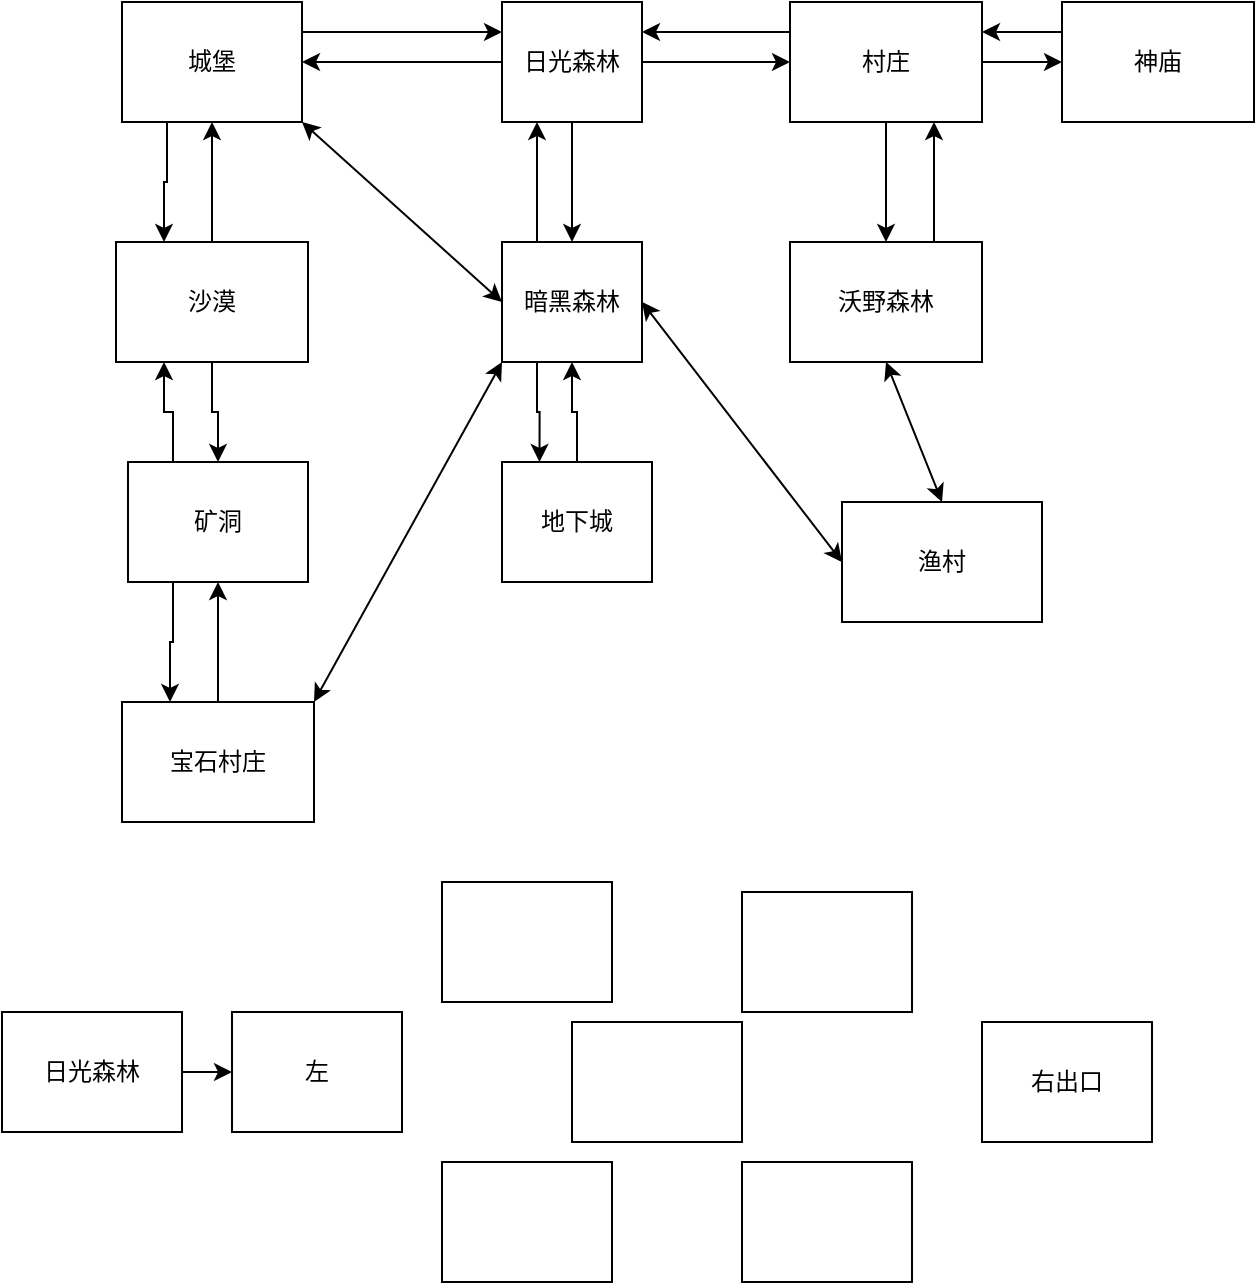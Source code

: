 <mxfile version="24.7.6">
  <diagram name="第 1 页" id="LFHssGBXxrpxccIK7vh7">
    <mxGraphModel dx="1221" dy="759" grid="1" gridSize="10" guides="1" tooltips="1" connect="1" arrows="1" fold="1" page="1" pageScale="1" pageWidth="827" pageHeight="1169" math="0" shadow="0">
      <root>
        <mxCell id="0" />
        <mxCell id="1" parent="0" />
        <mxCell id="IFA1A1LFFcSrFGcqCqc3-12" style="edgeStyle=orthogonalEdgeStyle;rounded=0;orthogonalLoop=1;jettySize=auto;html=1;exitX=1;exitY=0.25;exitDx=0;exitDy=0;entryX=0;entryY=0.25;entryDx=0;entryDy=0;" edge="1" parent="1" source="StSegn_1QiAgL7YTkrJC-1" target="IFA1A1LFFcSrFGcqCqc3-2">
          <mxGeometry relative="1" as="geometry" />
        </mxCell>
        <mxCell id="IFA1A1LFFcSrFGcqCqc3-24" style="edgeStyle=orthogonalEdgeStyle;rounded=0;orthogonalLoop=1;jettySize=auto;html=1;exitX=0.25;exitY=1;exitDx=0;exitDy=0;entryX=0.25;entryY=0;entryDx=0;entryDy=0;" edge="1" parent="1" source="StSegn_1QiAgL7YTkrJC-1" target="IFA1A1LFFcSrFGcqCqc3-6">
          <mxGeometry relative="1" as="geometry" />
        </mxCell>
        <mxCell id="StSegn_1QiAgL7YTkrJC-1" value="城堡" style="rounded=0;whiteSpace=wrap;html=1;" parent="1" vertex="1">
          <mxGeometry x="80" y="50" width="90" height="60" as="geometry" />
        </mxCell>
        <mxCell id="IFA1A1LFFcSrFGcqCqc3-14" style="edgeStyle=orthogonalEdgeStyle;rounded=0;orthogonalLoop=1;jettySize=auto;html=1;exitX=0;exitY=0.25;exitDx=0;exitDy=0;entryX=1;entryY=0.25;entryDx=0;entryDy=0;" edge="1" parent="1" source="IFA1A1LFFcSrFGcqCqc3-1" target="IFA1A1LFFcSrFGcqCqc3-2">
          <mxGeometry relative="1" as="geometry" />
        </mxCell>
        <mxCell id="IFA1A1LFFcSrFGcqCqc3-15" value="" style="edgeStyle=orthogonalEdgeStyle;rounded=0;orthogonalLoop=1;jettySize=auto;html=1;" edge="1" parent="1" source="IFA1A1LFFcSrFGcqCqc3-1" target="IFA1A1LFFcSrFGcqCqc3-4">
          <mxGeometry relative="1" as="geometry" />
        </mxCell>
        <mxCell id="IFA1A1LFFcSrFGcqCqc3-32" value="" style="edgeStyle=orthogonalEdgeStyle;rounded=0;orthogonalLoop=1;jettySize=auto;html=1;" edge="1" parent="1" source="IFA1A1LFFcSrFGcqCqc3-1" target="IFA1A1LFFcSrFGcqCqc3-29">
          <mxGeometry relative="1" as="geometry" />
        </mxCell>
        <mxCell id="IFA1A1LFFcSrFGcqCqc3-1" value="村庄" style="rounded=0;whiteSpace=wrap;html=1;" vertex="1" parent="1">
          <mxGeometry x="414" y="50" width="96" height="60" as="geometry" />
        </mxCell>
        <mxCell id="IFA1A1LFFcSrFGcqCqc3-11" style="edgeStyle=orthogonalEdgeStyle;rounded=0;orthogonalLoop=1;jettySize=auto;html=1;entryX=1;entryY=0.5;entryDx=0;entryDy=0;" edge="1" parent="1" source="IFA1A1LFFcSrFGcqCqc3-2" target="StSegn_1QiAgL7YTkrJC-1">
          <mxGeometry relative="1" as="geometry" />
        </mxCell>
        <mxCell id="IFA1A1LFFcSrFGcqCqc3-13" value="" style="edgeStyle=orthogonalEdgeStyle;rounded=0;orthogonalLoop=1;jettySize=auto;html=1;" edge="1" parent="1" source="IFA1A1LFFcSrFGcqCqc3-2" target="IFA1A1LFFcSrFGcqCqc3-1">
          <mxGeometry relative="1" as="geometry" />
        </mxCell>
        <mxCell id="IFA1A1LFFcSrFGcqCqc3-19" value="" style="edgeStyle=orthogonalEdgeStyle;rounded=0;orthogonalLoop=1;jettySize=auto;html=1;" edge="1" parent="1" source="IFA1A1LFFcSrFGcqCqc3-2" target="IFA1A1LFFcSrFGcqCqc3-5">
          <mxGeometry relative="1" as="geometry" />
        </mxCell>
        <mxCell id="IFA1A1LFFcSrFGcqCqc3-2" value="日光森林" style="rounded=0;whiteSpace=wrap;html=1;" vertex="1" parent="1">
          <mxGeometry x="270" y="50" width="70" height="60" as="geometry" />
        </mxCell>
        <mxCell id="IFA1A1LFFcSrFGcqCqc3-21" value="" style="edgeStyle=orthogonalEdgeStyle;rounded=0;orthogonalLoop=1;jettySize=auto;html=1;" edge="1" parent="1" source="IFA1A1LFFcSrFGcqCqc3-3" target="IFA1A1LFFcSrFGcqCqc3-5">
          <mxGeometry relative="1" as="geometry" />
        </mxCell>
        <mxCell id="IFA1A1LFFcSrFGcqCqc3-3" value="地下城" style="rounded=0;whiteSpace=wrap;html=1;" vertex="1" parent="1">
          <mxGeometry x="270" y="280" width="75" height="60" as="geometry" />
        </mxCell>
        <mxCell id="IFA1A1LFFcSrFGcqCqc3-17" style="edgeStyle=orthogonalEdgeStyle;rounded=0;orthogonalLoop=1;jettySize=auto;html=1;exitX=0.75;exitY=0;exitDx=0;exitDy=0;entryX=0.75;entryY=1;entryDx=0;entryDy=0;" edge="1" parent="1" source="IFA1A1LFFcSrFGcqCqc3-4" target="IFA1A1LFFcSrFGcqCqc3-1">
          <mxGeometry relative="1" as="geometry" />
        </mxCell>
        <mxCell id="IFA1A1LFFcSrFGcqCqc3-4" value="沃野森林" style="rounded=0;whiteSpace=wrap;html=1;" vertex="1" parent="1">
          <mxGeometry x="414" y="170" width="96" height="60" as="geometry" />
        </mxCell>
        <mxCell id="IFA1A1LFFcSrFGcqCqc3-20" style="edgeStyle=orthogonalEdgeStyle;rounded=0;orthogonalLoop=1;jettySize=auto;html=1;exitX=0.25;exitY=0;exitDx=0;exitDy=0;entryX=0.25;entryY=1;entryDx=0;entryDy=0;" edge="1" parent="1" source="IFA1A1LFFcSrFGcqCqc3-5" target="IFA1A1LFFcSrFGcqCqc3-2">
          <mxGeometry relative="1" as="geometry" />
        </mxCell>
        <mxCell id="IFA1A1LFFcSrFGcqCqc3-22" style="edgeStyle=orthogonalEdgeStyle;rounded=0;orthogonalLoop=1;jettySize=auto;html=1;exitX=0.25;exitY=1;exitDx=0;exitDy=0;entryX=0.25;entryY=0;entryDx=0;entryDy=0;" edge="1" parent="1" source="IFA1A1LFFcSrFGcqCqc3-5" target="IFA1A1LFFcSrFGcqCqc3-3">
          <mxGeometry relative="1" as="geometry" />
        </mxCell>
        <mxCell id="IFA1A1LFFcSrFGcqCqc3-5" value="暗黑森林" style="rounded=0;whiteSpace=wrap;html=1;" vertex="1" parent="1">
          <mxGeometry x="270" y="170" width="70" height="60" as="geometry" />
        </mxCell>
        <mxCell id="IFA1A1LFFcSrFGcqCqc3-23" value="" style="edgeStyle=orthogonalEdgeStyle;rounded=0;orthogonalLoop=1;jettySize=auto;html=1;" edge="1" parent="1" source="IFA1A1LFFcSrFGcqCqc3-6" target="StSegn_1QiAgL7YTkrJC-1">
          <mxGeometry relative="1" as="geometry" />
        </mxCell>
        <mxCell id="IFA1A1LFFcSrFGcqCqc3-25" value="" style="edgeStyle=orthogonalEdgeStyle;rounded=0;orthogonalLoop=1;jettySize=auto;html=1;" edge="1" parent="1" source="IFA1A1LFFcSrFGcqCqc3-6" target="IFA1A1LFFcSrFGcqCqc3-8">
          <mxGeometry relative="1" as="geometry" />
        </mxCell>
        <mxCell id="IFA1A1LFFcSrFGcqCqc3-6" value="沙漠" style="rounded=0;whiteSpace=wrap;html=1;" vertex="1" parent="1">
          <mxGeometry x="77" y="170" width="96" height="60" as="geometry" />
        </mxCell>
        <mxCell id="IFA1A1LFFcSrFGcqCqc3-26" style="edgeStyle=orthogonalEdgeStyle;rounded=0;orthogonalLoop=1;jettySize=auto;html=1;exitX=0.25;exitY=0;exitDx=0;exitDy=0;entryX=0.25;entryY=1;entryDx=0;entryDy=0;" edge="1" parent="1" source="IFA1A1LFFcSrFGcqCqc3-8" target="IFA1A1LFFcSrFGcqCqc3-6">
          <mxGeometry relative="1" as="geometry" />
        </mxCell>
        <mxCell id="IFA1A1LFFcSrFGcqCqc3-28" style="edgeStyle=orthogonalEdgeStyle;rounded=0;orthogonalLoop=1;jettySize=auto;html=1;exitX=0.25;exitY=1;exitDx=0;exitDy=0;entryX=0.25;entryY=0;entryDx=0;entryDy=0;" edge="1" parent="1" source="IFA1A1LFFcSrFGcqCqc3-8" target="IFA1A1LFFcSrFGcqCqc3-18">
          <mxGeometry relative="1" as="geometry" />
        </mxCell>
        <mxCell id="IFA1A1LFFcSrFGcqCqc3-8" value="矿洞" style="rounded=0;whiteSpace=wrap;html=1;" vertex="1" parent="1">
          <mxGeometry x="83" y="280" width="90" height="60" as="geometry" />
        </mxCell>
        <mxCell id="IFA1A1LFFcSrFGcqCqc3-10" value="渔村" style="rounded=0;whiteSpace=wrap;html=1;" vertex="1" parent="1">
          <mxGeometry x="440" y="300" width="100" height="60" as="geometry" />
        </mxCell>
        <mxCell id="IFA1A1LFFcSrFGcqCqc3-27" value="" style="edgeStyle=orthogonalEdgeStyle;rounded=0;orthogonalLoop=1;jettySize=auto;html=1;" edge="1" parent="1" source="IFA1A1LFFcSrFGcqCqc3-18" target="IFA1A1LFFcSrFGcqCqc3-8">
          <mxGeometry relative="1" as="geometry" />
        </mxCell>
        <mxCell id="IFA1A1LFFcSrFGcqCqc3-18" value="宝石村庄" style="rounded=0;whiteSpace=wrap;html=1;" vertex="1" parent="1">
          <mxGeometry x="80" y="400" width="96" height="60" as="geometry" />
        </mxCell>
        <mxCell id="IFA1A1LFFcSrFGcqCqc3-33" style="edgeStyle=orthogonalEdgeStyle;rounded=0;orthogonalLoop=1;jettySize=auto;html=1;exitX=0;exitY=0.25;exitDx=0;exitDy=0;entryX=1;entryY=0.25;entryDx=0;entryDy=0;" edge="1" parent="1" source="IFA1A1LFFcSrFGcqCqc3-29" target="IFA1A1LFFcSrFGcqCqc3-1">
          <mxGeometry relative="1" as="geometry" />
        </mxCell>
        <mxCell id="IFA1A1LFFcSrFGcqCqc3-29" value="神庙" style="rounded=0;whiteSpace=wrap;html=1;" vertex="1" parent="1">
          <mxGeometry x="550" y="50" width="96" height="60" as="geometry" />
        </mxCell>
        <mxCell id="IFA1A1LFFcSrFGcqCqc3-36" value="" style="endArrow=classic;startArrow=classic;html=1;rounded=0;exitX=1;exitY=0.5;exitDx=0;exitDy=0;" edge="1" parent="1" source="IFA1A1LFFcSrFGcqCqc3-5">
          <mxGeometry width="50" height="50" relative="1" as="geometry">
            <mxPoint x="410" y="380" as="sourcePoint" />
            <mxPoint x="440" y="330" as="targetPoint" />
          </mxGeometry>
        </mxCell>
        <mxCell id="IFA1A1LFFcSrFGcqCqc3-37" value="" style="endArrow=classic;startArrow=classic;html=1;rounded=0;exitX=0.5;exitY=1;exitDx=0;exitDy=0;entryX=0.5;entryY=0;entryDx=0;entryDy=0;" edge="1" parent="1" source="IFA1A1LFFcSrFGcqCqc3-4" target="IFA1A1LFFcSrFGcqCqc3-10">
          <mxGeometry width="50" height="50" relative="1" as="geometry">
            <mxPoint x="580" y="245" as="sourcePoint" />
            <mxPoint x="680" y="375" as="targetPoint" />
          </mxGeometry>
        </mxCell>
        <mxCell id="IFA1A1LFFcSrFGcqCqc3-38" value="" style="endArrow=classic;startArrow=classic;html=1;rounded=0;entryX=1;entryY=1;entryDx=0;entryDy=0;exitX=0;exitY=0.5;exitDx=0;exitDy=0;" edge="1" parent="1" source="IFA1A1LFFcSrFGcqCqc3-5" target="StSegn_1QiAgL7YTkrJC-1">
          <mxGeometry width="50" height="50" relative="1" as="geometry">
            <mxPoint x="230" y="430" as="sourcePoint" />
            <mxPoint x="280" y="380" as="targetPoint" />
          </mxGeometry>
        </mxCell>
        <mxCell id="IFA1A1LFFcSrFGcqCqc3-40" value="" style="endArrow=classic;startArrow=classic;html=1;rounded=0;exitX=1;exitY=0;exitDx=0;exitDy=0;entryX=0;entryY=1;entryDx=0;entryDy=0;" edge="1" parent="1" source="IFA1A1LFFcSrFGcqCqc3-18" target="IFA1A1LFFcSrFGcqCqc3-5">
          <mxGeometry width="50" height="50" relative="1" as="geometry">
            <mxPoint x="240" y="440" as="sourcePoint" />
            <mxPoint x="290" y="390" as="targetPoint" />
          </mxGeometry>
        </mxCell>
        <mxCell id="IFA1A1LFFcSrFGcqCqc3-43" value="" style="edgeStyle=orthogonalEdgeStyle;rounded=0;orthogonalLoop=1;jettySize=auto;html=1;" edge="1" parent="1" source="IFA1A1LFFcSrFGcqCqc3-41" target="IFA1A1LFFcSrFGcqCqc3-42">
          <mxGeometry relative="1" as="geometry" />
        </mxCell>
        <mxCell id="IFA1A1LFFcSrFGcqCqc3-41" value="日光森林" style="rounded=0;whiteSpace=wrap;html=1;" vertex="1" parent="1">
          <mxGeometry x="20" y="555" width="90" height="60" as="geometry" />
        </mxCell>
        <mxCell id="IFA1A1LFFcSrFGcqCqc3-42" value="左" style="whiteSpace=wrap;html=1;rounded=0;" vertex="1" parent="1">
          <mxGeometry x="135" y="555" width="85" height="60" as="geometry" />
        </mxCell>
        <mxCell id="IFA1A1LFFcSrFGcqCqc3-44" value="" style="whiteSpace=wrap;html=1;rounded=0;" vertex="1" parent="1">
          <mxGeometry x="390" y="495" width="85" height="60" as="geometry" />
        </mxCell>
        <mxCell id="IFA1A1LFFcSrFGcqCqc3-45" value="" style="whiteSpace=wrap;html=1;rounded=0;" vertex="1" parent="1">
          <mxGeometry x="390" y="630" width="85" height="60" as="geometry" />
        </mxCell>
        <mxCell id="IFA1A1LFFcSrFGcqCqc3-46" value="" style="whiteSpace=wrap;html=1;rounded=0;" vertex="1" parent="1">
          <mxGeometry x="240" y="490" width="85" height="60" as="geometry" />
        </mxCell>
        <mxCell id="IFA1A1LFFcSrFGcqCqc3-47" value="" style="whiteSpace=wrap;html=1;rounded=0;" vertex="1" parent="1">
          <mxGeometry x="240" y="630" width="85" height="60" as="geometry" />
        </mxCell>
        <mxCell id="IFA1A1LFFcSrFGcqCqc3-48" value="右出口" style="whiteSpace=wrap;html=1;rounded=0;" vertex="1" parent="1">
          <mxGeometry x="510" y="560" width="85" height="60" as="geometry" />
        </mxCell>
        <mxCell id="IFA1A1LFFcSrFGcqCqc3-49" value="" style="whiteSpace=wrap;html=1;rounded=0;" vertex="1" parent="1">
          <mxGeometry x="305" y="560" width="85" height="60" as="geometry" />
        </mxCell>
      </root>
    </mxGraphModel>
  </diagram>
</mxfile>
